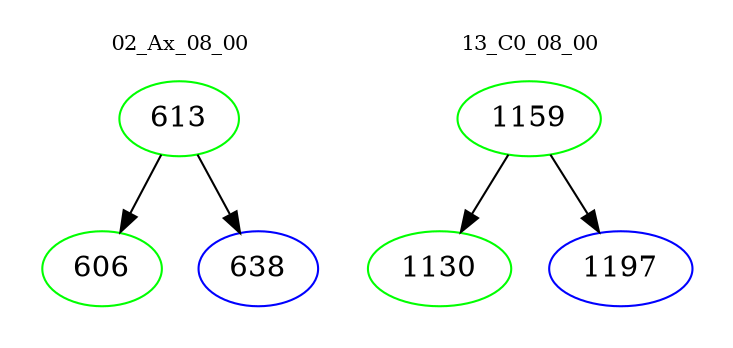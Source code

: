 digraph{
subgraph cluster_0 {
color = white
label = "02_Ax_08_00";
fontsize=10;
T0_613 [label="613", color="green"]
T0_613 -> T0_606 [color="black"]
T0_606 [label="606", color="green"]
T0_613 -> T0_638 [color="black"]
T0_638 [label="638", color="blue"]
}
subgraph cluster_1 {
color = white
label = "13_C0_08_00";
fontsize=10;
T1_1159 [label="1159", color="green"]
T1_1159 -> T1_1130 [color="black"]
T1_1130 [label="1130", color="green"]
T1_1159 -> T1_1197 [color="black"]
T1_1197 [label="1197", color="blue"]
}
}
